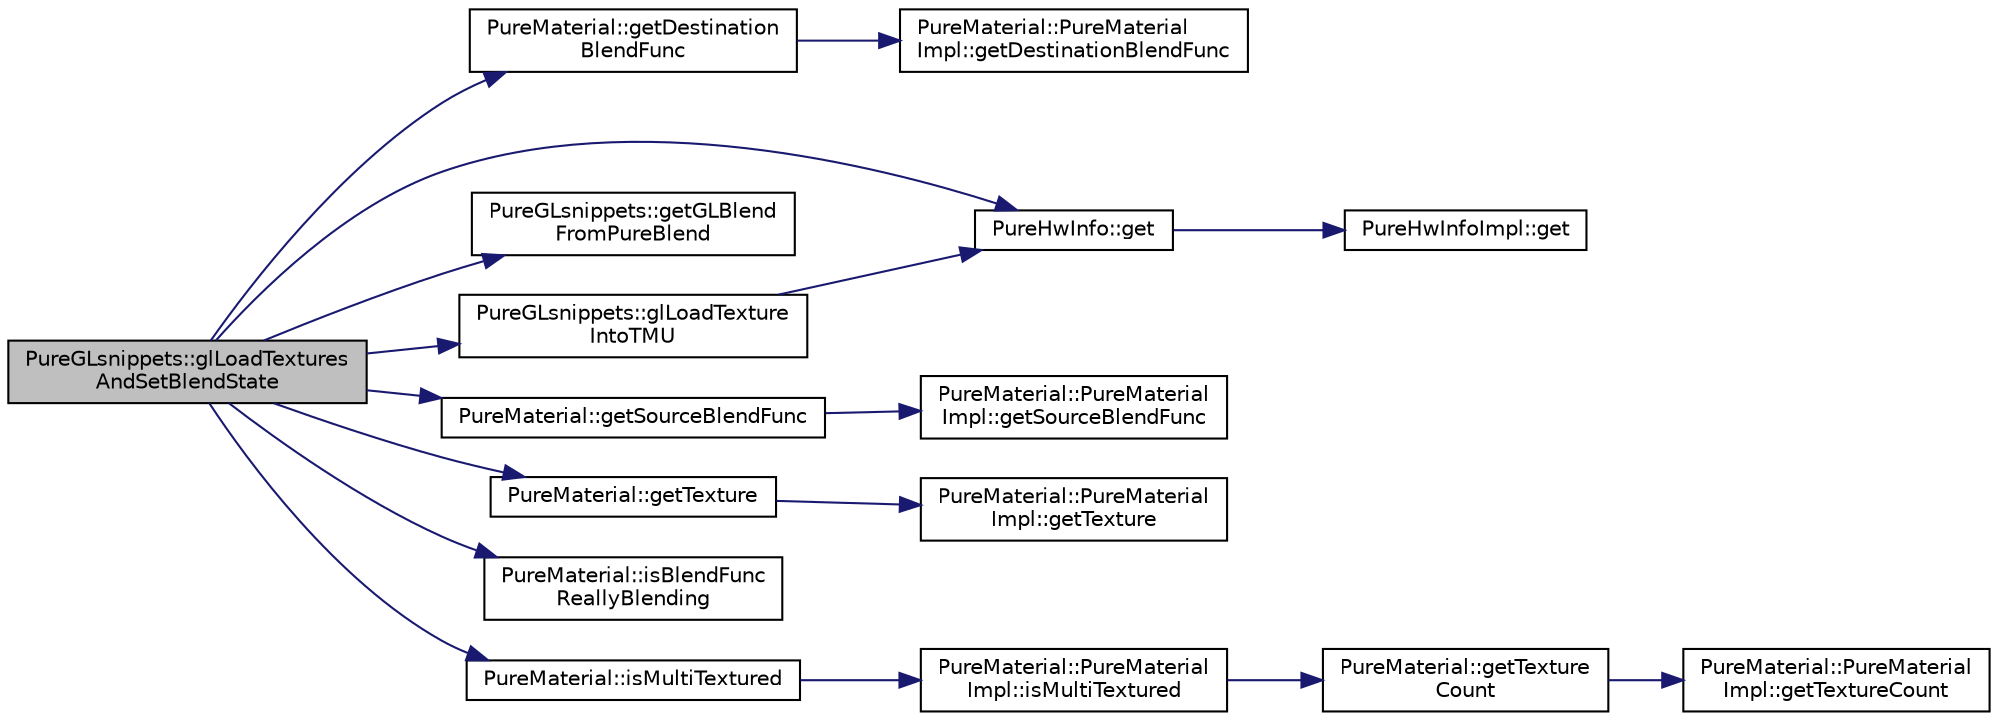 digraph "PureGLsnippets::glLoadTexturesAndSetBlendState"
{
 // LATEX_PDF_SIZE
  edge [fontname="Helvetica",fontsize="10",labelfontname="Helvetica",labelfontsize="10"];
  node [fontname="Helvetica",fontsize="10",shape=record];
  rankdir="LR";
  Node1 [label="PureGLsnippets::glLoadTextures\lAndSetBlendState",height=0.2,width=0.4,color="black", fillcolor="grey75", style="filled", fontcolor="black",tooltip="Loads all textures into texture mapping units and sets blending if needed for single-pass multitextur..."];
  Node1 -> Node2 [color="midnightblue",fontsize="10",style="solid",fontname="Helvetica"];
  Node2 [label="PureHwInfo::get",height=0.2,width=0.4,color="black", fillcolor="white", style="filled",URL="$class_pure_hw_info.html#a5d801d548489e9f6c9a3485b8979af3f",tooltip="Gets the singleton instance."];
  Node2 -> Node3 [color="midnightblue",fontsize="10",style="solid",fontname="Helvetica"];
  Node3 [label="PureHwInfoImpl::get",height=0.2,width=0.4,color="black", fillcolor="white", style="filled",URL="$class_pure_hw_info_impl.html#a54faedd6ce3a5750139d457f4a8a22f2",tooltip="Gets the singleton instance."];
  Node1 -> Node4 [color="midnightblue",fontsize="10",style="solid",fontname="Helvetica"];
  Node4 [label="PureMaterial::getDestination\lBlendFunc",height=0.2,width=0.4,color="black", fillcolor="white", style="filled",URL="$class_pure_material.html#a6da69b985d3b4aaa53e1fd09e60a0cf3",tooltip="Gets the destination blend factor on the specified level."];
  Node4 -> Node5 [color="midnightblue",fontsize="10",style="solid",fontname="Helvetica"];
  Node5 [label="PureMaterial::PureMaterial\lImpl::getDestinationBlendFunc",height=0.2,width=0.4,color="black", fillcolor="white", style="filled",URL="$class_pure_material_1_1_pure_material_impl.html#a27ebedf739437582388bcf695952a905",tooltip=" "];
  Node1 -> Node6 [color="midnightblue",fontsize="10",style="solid",fontname="Helvetica"];
  Node6 [label="PureGLsnippets::getGLBlend\lFromPureBlend",height=0.2,width=0.4,color="black", fillcolor="white", style="filled",URL="$class_pure_g_lsnippets.html#ae569eaca49e2b7b99dedaa0250e021be",tooltip="Gets the appropriate GL enum for the given Pure blend factor."];
  Node1 -> Node7 [color="midnightblue",fontsize="10",style="solid",fontname="Helvetica"];
  Node7 [label="PureMaterial::getSourceBlendFunc",height=0.2,width=0.4,color="black", fillcolor="white", style="filled",URL="$class_pure_material.html#ae232adc941aec0ffbe7533c28ec58546",tooltip="Gets the source blend factor on the specified level."];
  Node7 -> Node8 [color="midnightblue",fontsize="10",style="solid",fontname="Helvetica"];
  Node8 [label="PureMaterial::PureMaterial\lImpl::getSourceBlendFunc",height=0.2,width=0.4,color="black", fillcolor="white", style="filled",URL="$class_pure_material_1_1_pure_material_impl.html#abf42ebc8a2be9ca0558c18856d756244",tooltip=" "];
  Node1 -> Node9 [color="midnightblue",fontsize="10",style="solid",fontname="Helvetica"];
  Node9 [label="PureMaterial::getTexture",height=0.2,width=0.4,color="black", fillcolor="white", style="filled",URL="$class_pure_material.html#aac639580d21c36bce9a095a0a15ce074",tooltip="Gets the texture of the material on the specified level."];
  Node9 -> Node10 [color="midnightblue",fontsize="10",style="solid",fontname="Helvetica"];
  Node10 [label="PureMaterial::PureMaterial\lImpl::getTexture",height=0.2,width=0.4,color="black", fillcolor="white", style="filled",URL="$class_pure_material_1_1_pure_material_impl.html#a2938b62292a5e989159eb403b65648bb",tooltip=" "];
  Node1 -> Node11 [color="midnightblue",fontsize="10",style="solid",fontname="Helvetica"];
  Node11 [label="PureGLsnippets::glLoadTexture\lIntoTMU",height=0.2,width=0.4,color="black", fillcolor="white", style="filled",URL="$class_pure_g_lsnippets.html#abf470a0dd0c951d820fee3f6dcf48a39",tooltip="Loads the given texture into the texture mapping unit."];
  Node11 -> Node2 [color="midnightblue",fontsize="10",style="solid",fontname="Helvetica"];
  Node1 -> Node12 [color="midnightblue",fontsize="10",style="solid",fontname="Helvetica"];
  Node12 [label="PureMaterial::isBlendFunc\lReallyBlending",height=0.2,width=0.4,color="black", fillcolor="white", style="filled",URL="$class_pure_material.html#a6d975b46498ae73a8bf69e774123c271",tooltip="Gets whether the given source and destination factors really mean blending or not."];
  Node1 -> Node13 [color="midnightblue",fontsize="10",style="solid",fontname="Helvetica"];
  Node13 [label="PureMaterial::isMultiTextured",height=0.2,width=0.4,color="black", fillcolor="white", style="filled",URL="$class_pure_material.html#a52e0a9ed8c232e1d2a0124337e4df67c",tooltip="Gets whether the material has at least 2 textured layers."];
  Node13 -> Node14 [color="midnightblue",fontsize="10",style="solid",fontname="Helvetica"];
  Node14 [label="PureMaterial::PureMaterial\lImpl::isMultiTextured",height=0.2,width=0.4,color="black", fillcolor="white", style="filled",URL="$class_pure_material_1_1_pure_material_impl.html#a79c53753d37610b5e594fef9068c0c95",tooltip=" "];
  Node14 -> Node15 [color="midnightblue",fontsize="10",style="solid",fontname="Helvetica"];
  Node15 [label="PureMaterial::getTexture\lCount",height=0.2,width=0.4,color="black", fillcolor="white", style="filled",URL="$class_pure_material.html#ab817ea8a9b5c097ae3edc0ea05a7b7ab",tooltip="Gets the number of textures assigned to this material."];
  Node15 -> Node16 [color="midnightblue",fontsize="10",style="solid",fontname="Helvetica"];
  Node16 [label="PureMaterial::PureMaterial\lImpl::getTextureCount",height=0.2,width=0.4,color="black", fillcolor="white", style="filled",URL="$class_pure_material_1_1_pure_material_impl.html#a692996ba68d7e5dc66a5b65e57bffad5",tooltip=" "];
}
